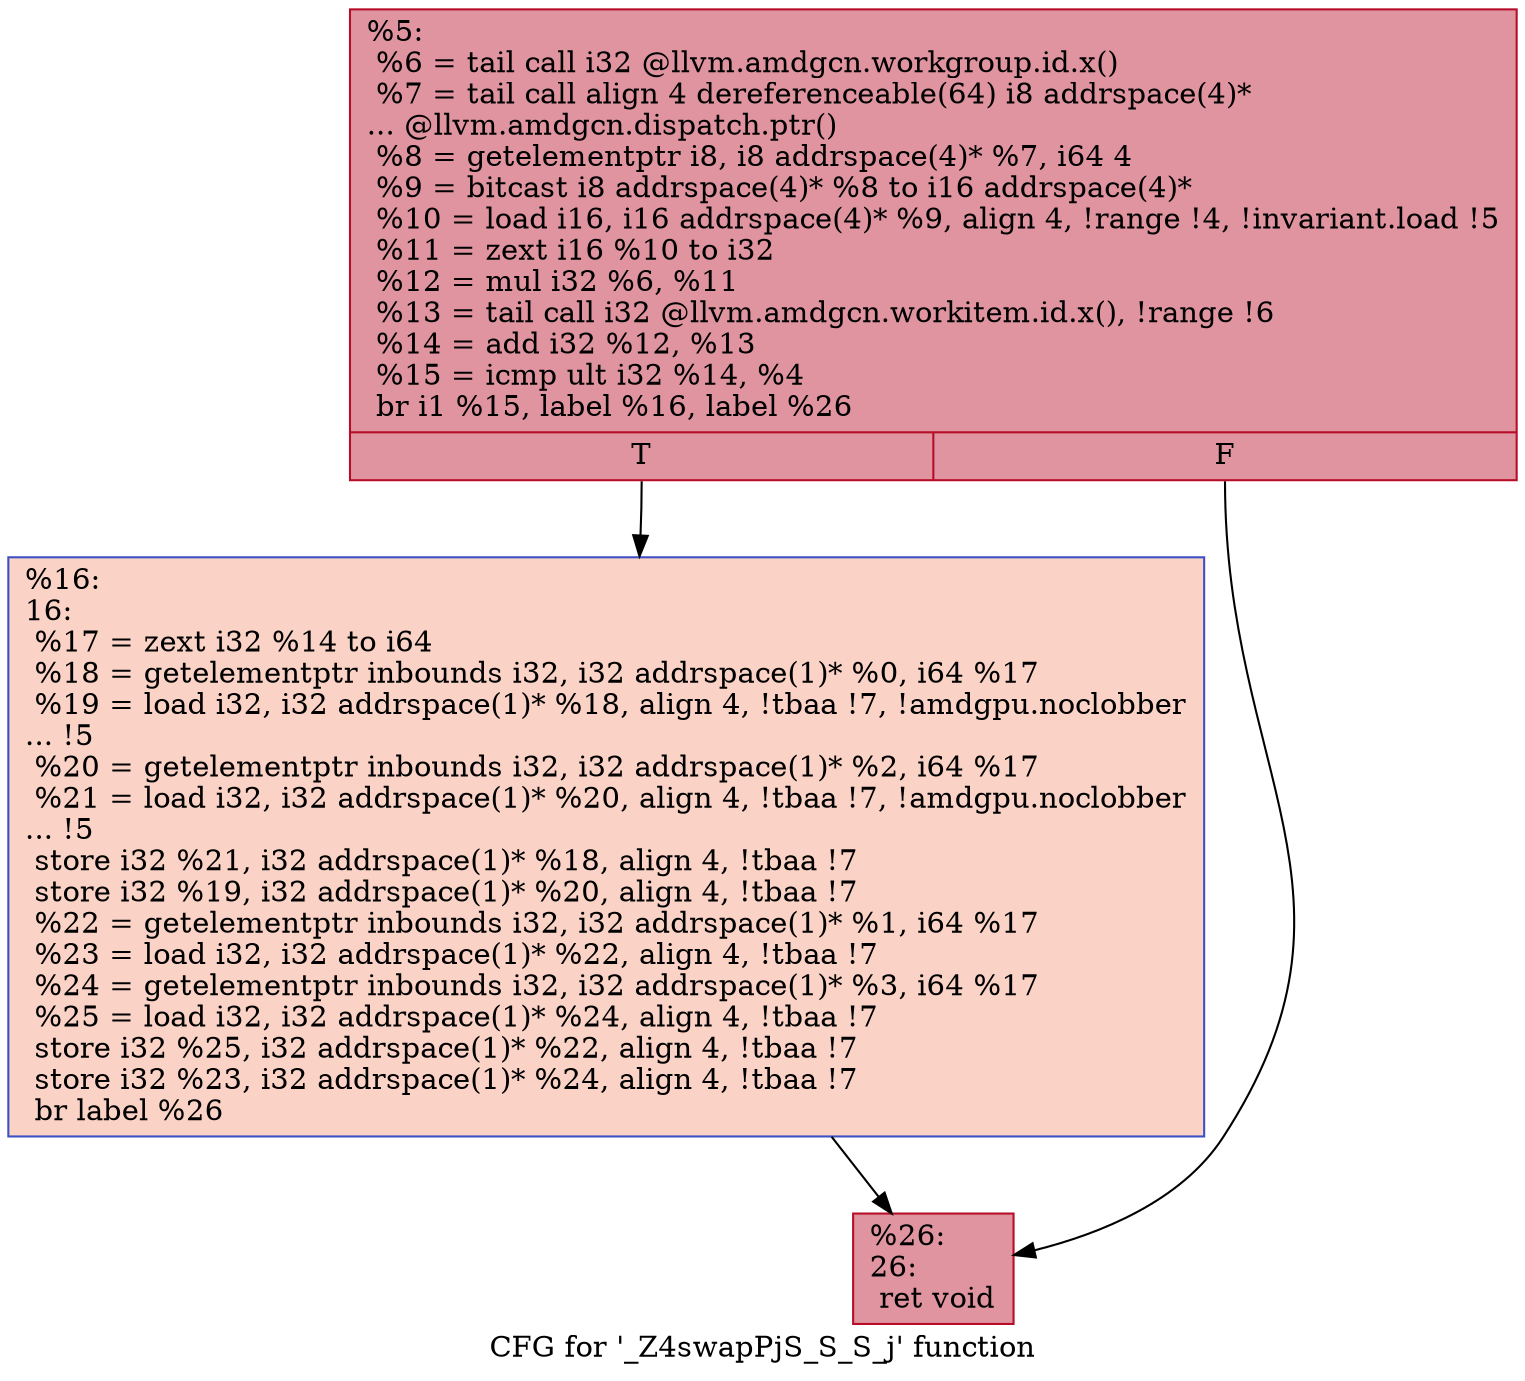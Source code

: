 digraph "CFG for '_Z4swapPjS_S_S_j' function" {
	label="CFG for '_Z4swapPjS_S_S_j' function";

	Node0x5504200 [shape=record,color="#b70d28ff", style=filled, fillcolor="#b70d2870",label="{%5:\l  %6 = tail call i32 @llvm.amdgcn.workgroup.id.x()\l  %7 = tail call align 4 dereferenceable(64) i8 addrspace(4)*\l... @llvm.amdgcn.dispatch.ptr()\l  %8 = getelementptr i8, i8 addrspace(4)* %7, i64 4\l  %9 = bitcast i8 addrspace(4)* %8 to i16 addrspace(4)*\l  %10 = load i16, i16 addrspace(4)* %9, align 4, !range !4, !invariant.load !5\l  %11 = zext i16 %10 to i32\l  %12 = mul i32 %6, %11\l  %13 = tail call i32 @llvm.amdgcn.workitem.id.x(), !range !6\l  %14 = add i32 %12, %13\l  %15 = icmp ult i32 %14, %4\l  br i1 %15, label %16, label %26\l|{<s0>T|<s1>F}}"];
	Node0x5504200:s0 -> Node0x55060c0;
	Node0x5504200:s1 -> Node0x5506150;
	Node0x55060c0 [shape=record,color="#3d50c3ff", style=filled, fillcolor="#f59c7d70",label="{%16:\l16:                                               \l  %17 = zext i32 %14 to i64\l  %18 = getelementptr inbounds i32, i32 addrspace(1)* %0, i64 %17\l  %19 = load i32, i32 addrspace(1)* %18, align 4, !tbaa !7, !amdgpu.noclobber\l... !5\l  %20 = getelementptr inbounds i32, i32 addrspace(1)* %2, i64 %17\l  %21 = load i32, i32 addrspace(1)* %20, align 4, !tbaa !7, !amdgpu.noclobber\l... !5\l  store i32 %21, i32 addrspace(1)* %18, align 4, !tbaa !7\l  store i32 %19, i32 addrspace(1)* %20, align 4, !tbaa !7\l  %22 = getelementptr inbounds i32, i32 addrspace(1)* %1, i64 %17\l  %23 = load i32, i32 addrspace(1)* %22, align 4, !tbaa !7\l  %24 = getelementptr inbounds i32, i32 addrspace(1)* %3, i64 %17\l  %25 = load i32, i32 addrspace(1)* %24, align 4, !tbaa !7\l  store i32 %25, i32 addrspace(1)* %22, align 4, !tbaa !7\l  store i32 %23, i32 addrspace(1)* %24, align 4, !tbaa !7\l  br label %26\l}"];
	Node0x55060c0 -> Node0x5506150;
	Node0x5506150 [shape=record,color="#b70d28ff", style=filled, fillcolor="#b70d2870",label="{%26:\l26:                                               \l  ret void\l}"];
}
